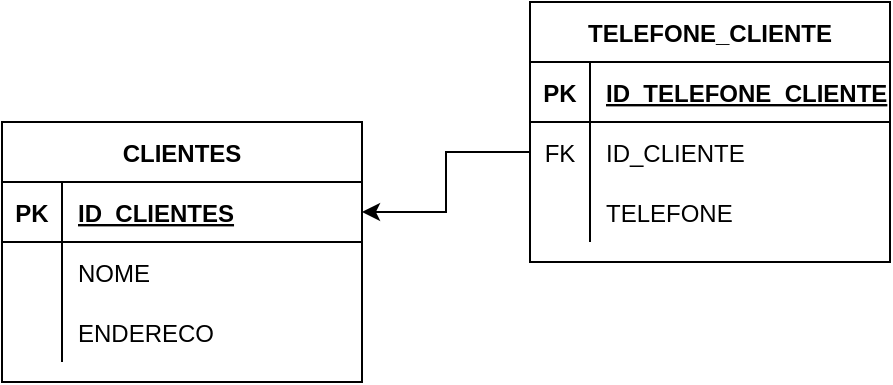 <mxfile version="20.2.2" type="device"><diagram id="dwZu-aOE3iwk86RryB8g" name="Página-1"><mxGraphModel dx="1108" dy="474" grid="1" gridSize="10" guides="1" tooltips="1" connect="1" arrows="1" fold="1" page="1" pageScale="1" pageWidth="827" pageHeight="1169" math="0" shadow="0"><root><mxCell id="0"/><mxCell id="1" parent="0"/><mxCell id="KCf6LlL0Yfk-o_3hR9Ra-1" value="CLIENTES" style="shape=table;startSize=30;container=1;collapsible=1;childLayout=tableLayout;fixedRows=1;rowLines=0;fontStyle=1;align=center;resizeLast=1;" vertex="1" parent="1"><mxGeometry x="150" y="140" width="180" height="130" as="geometry"/></mxCell><mxCell id="KCf6LlL0Yfk-o_3hR9Ra-2" value="" style="shape=tableRow;horizontal=0;startSize=0;swimlaneHead=0;swimlaneBody=0;fillColor=none;collapsible=0;dropTarget=0;points=[[0,0.5],[1,0.5]];portConstraint=eastwest;top=0;left=0;right=0;bottom=1;" vertex="1" parent="KCf6LlL0Yfk-o_3hR9Ra-1"><mxGeometry y="30" width="180" height="30" as="geometry"/></mxCell><mxCell id="KCf6LlL0Yfk-o_3hR9Ra-3" value="PK" style="shape=partialRectangle;connectable=0;fillColor=none;top=0;left=0;bottom=0;right=0;fontStyle=1;overflow=hidden;" vertex="1" parent="KCf6LlL0Yfk-o_3hR9Ra-2"><mxGeometry width="30" height="30" as="geometry"><mxRectangle width="30" height="30" as="alternateBounds"/></mxGeometry></mxCell><mxCell id="KCf6LlL0Yfk-o_3hR9Ra-4" value="ID_CLIENTES" style="shape=partialRectangle;connectable=0;fillColor=none;top=0;left=0;bottom=0;right=0;align=left;spacingLeft=6;fontStyle=5;overflow=hidden;" vertex="1" parent="KCf6LlL0Yfk-o_3hR9Ra-2"><mxGeometry x="30" width="150" height="30" as="geometry"><mxRectangle width="150" height="30" as="alternateBounds"/></mxGeometry></mxCell><mxCell id="KCf6LlL0Yfk-o_3hR9Ra-5" value="" style="shape=tableRow;horizontal=0;startSize=0;swimlaneHead=0;swimlaneBody=0;fillColor=none;collapsible=0;dropTarget=0;points=[[0,0.5],[1,0.5]];portConstraint=eastwest;top=0;left=0;right=0;bottom=0;" vertex="1" parent="KCf6LlL0Yfk-o_3hR9Ra-1"><mxGeometry y="60" width="180" height="30" as="geometry"/></mxCell><mxCell id="KCf6LlL0Yfk-o_3hR9Ra-6" value="" style="shape=partialRectangle;connectable=0;fillColor=none;top=0;left=0;bottom=0;right=0;editable=1;overflow=hidden;" vertex="1" parent="KCf6LlL0Yfk-o_3hR9Ra-5"><mxGeometry width="30" height="30" as="geometry"><mxRectangle width="30" height="30" as="alternateBounds"/></mxGeometry></mxCell><mxCell id="KCf6LlL0Yfk-o_3hR9Ra-7" value="NOME" style="shape=partialRectangle;connectable=0;fillColor=none;top=0;left=0;bottom=0;right=0;align=left;spacingLeft=6;overflow=hidden;" vertex="1" parent="KCf6LlL0Yfk-o_3hR9Ra-5"><mxGeometry x="30" width="150" height="30" as="geometry"><mxRectangle width="150" height="30" as="alternateBounds"/></mxGeometry></mxCell><mxCell id="KCf6LlL0Yfk-o_3hR9Ra-17" value="" style="shape=tableRow;horizontal=0;startSize=0;swimlaneHead=0;swimlaneBody=0;fillColor=none;collapsible=0;dropTarget=0;points=[[0,0.5],[1,0.5]];portConstraint=eastwest;top=0;left=0;right=0;bottom=0;" vertex="1" parent="KCf6LlL0Yfk-o_3hR9Ra-1"><mxGeometry y="90" width="180" height="30" as="geometry"/></mxCell><mxCell id="KCf6LlL0Yfk-o_3hR9Ra-18" value="" style="shape=partialRectangle;connectable=0;fillColor=none;top=0;left=0;bottom=0;right=0;editable=1;overflow=hidden;" vertex="1" parent="KCf6LlL0Yfk-o_3hR9Ra-17"><mxGeometry width="30" height="30" as="geometry"><mxRectangle width="30" height="30" as="alternateBounds"/></mxGeometry></mxCell><mxCell id="KCf6LlL0Yfk-o_3hR9Ra-19" value="ENDERECO" style="shape=partialRectangle;connectable=0;fillColor=none;top=0;left=0;bottom=0;right=0;align=left;spacingLeft=6;overflow=hidden;" vertex="1" parent="KCf6LlL0Yfk-o_3hR9Ra-17"><mxGeometry x="30" width="150" height="30" as="geometry"><mxRectangle width="150" height="30" as="alternateBounds"/></mxGeometry></mxCell><mxCell id="KCf6LlL0Yfk-o_3hR9Ra-20" value="TELEFONE_CLIENTE" style="shape=table;startSize=30;container=1;collapsible=1;childLayout=tableLayout;fixedRows=1;rowLines=0;fontStyle=1;align=center;resizeLast=1;" vertex="1" parent="1"><mxGeometry x="414" y="80" width="180" height="130" as="geometry"/></mxCell><mxCell id="KCf6LlL0Yfk-o_3hR9Ra-21" value="" style="shape=tableRow;horizontal=0;startSize=0;swimlaneHead=0;swimlaneBody=0;fillColor=none;collapsible=0;dropTarget=0;points=[[0,0.5],[1,0.5]];portConstraint=eastwest;top=0;left=0;right=0;bottom=1;" vertex="1" parent="KCf6LlL0Yfk-o_3hR9Ra-20"><mxGeometry y="30" width="180" height="30" as="geometry"/></mxCell><mxCell id="KCf6LlL0Yfk-o_3hR9Ra-22" value="PK" style="shape=partialRectangle;connectable=0;fillColor=none;top=0;left=0;bottom=0;right=0;fontStyle=1;overflow=hidden;" vertex="1" parent="KCf6LlL0Yfk-o_3hR9Ra-21"><mxGeometry width="30" height="30" as="geometry"><mxRectangle width="30" height="30" as="alternateBounds"/></mxGeometry></mxCell><mxCell id="KCf6LlL0Yfk-o_3hR9Ra-23" value="ID_TELEFONE_CLIENTE" style="shape=partialRectangle;connectable=0;fillColor=none;top=0;left=0;bottom=0;right=0;align=left;spacingLeft=6;fontStyle=5;overflow=hidden;" vertex="1" parent="KCf6LlL0Yfk-o_3hR9Ra-21"><mxGeometry x="30" width="150" height="30" as="geometry"><mxRectangle width="150" height="30" as="alternateBounds"/></mxGeometry></mxCell><mxCell id="KCf6LlL0Yfk-o_3hR9Ra-24" value="" style="shape=tableRow;horizontal=0;startSize=0;swimlaneHead=0;swimlaneBody=0;fillColor=none;collapsible=0;dropTarget=0;points=[[0,0.5],[1,0.5]];portConstraint=eastwest;top=0;left=0;right=0;bottom=0;" vertex="1" parent="KCf6LlL0Yfk-o_3hR9Ra-20"><mxGeometry y="60" width="180" height="30" as="geometry"/></mxCell><mxCell id="KCf6LlL0Yfk-o_3hR9Ra-25" value="FK" style="shape=partialRectangle;connectable=0;fillColor=none;top=0;left=0;bottom=0;right=0;editable=1;overflow=hidden;" vertex="1" parent="KCf6LlL0Yfk-o_3hR9Ra-24"><mxGeometry width="30" height="30" as="geometry"><mxRectangle width="30" height="30" as="alternateBounds"/></mxGeometry></mxCell><mxCell id="KCf6LlL0Yfk-o_3hR9Ra-26" value="ID_CLIENTE" style="shape=partialRectangle;connectable=0;fillColor=none;top=0;left=0;bottom=0;right=0;align=left;spacingLeft=6;overflow=hidden;" vertex="1" parent="KCf6LlL0Yfk-o_3hR9Ra-24"><mxGeometry x="30" width="150" height="30" as="geometry"><mxRectangle width="150" height="30" as="alternateBounds"/></mxGeometry></mxCell><mxCell id="KCf6LlL0Yfk-o_3hR9Ra-27" value="" style="shape=tableRow;horizontal=0;startSize=0;swimlaneHead=0;swimlaneBody=0;fillColor=none;collapsible=0;dropTarget=0;points=[[0,0.5],[1,0.5]];portConstraint=eastwest;top=0;left=0;right=0;bottom=0;" vertex="1" parent="KCf6LlL0Yfk-o_3hR9Ra-20"><mxGeometry y="90" width="180" height="30" as="geometry"/></mxCell><mxCell id="KCf6LlL0Yfk-o_3hR9Ra-28" value="" style="shape=partialRectangle;connectable=0;fillColor=none;top=0;left=0;bottom=0;right=0;editable=1;overflow=hidden;" vertex="1" parent="KCf6LlL0Yfk-o_3hR9Ra-27"><mxGeometry width="30" height="30" as="geometry"><mxRectangle width="30" height="30" as="alternateBounds"/></mxGeometry></mxCell><mxCell id="KCf6LlL0Yfk-o_3hR9Ra-29" value="TELEFONE" style="shape=partialRectangle;connectable=0;fillColor=none;top=0;left=0;bottom=0;right=0;align=left;spacingLeft=6;overflow=hidden;" vertex="1" parent="KCf6LlL0Yfk-o_3hR9Ra-27"><mxGeometry x="30" width="150" height="30" as="geometry"><mxRectangle width="150" height="30" as="alternateBounds"/></mxGeometry></mxCell><mxCell id="KCf6LlL0Yfk-o_3hR9Ra-33" style="edgeStyle=orthogonalEdgeStyle;rounded=0;orthogonalLoop=1;jettySize=auto;html=1;entryX=1;entryY=0.5;entryDx=0;entryDy=0;" edge="1" parent="1" source="KCf6LlL0Yfk-o_3hR9Ra-24" target="KCf6LlL0Yfk-o_3hR9Ra-2"><mxGeometry relative="1" as="geometry"/></mxCell></root></mxGraphModel></diagram></mxfile>